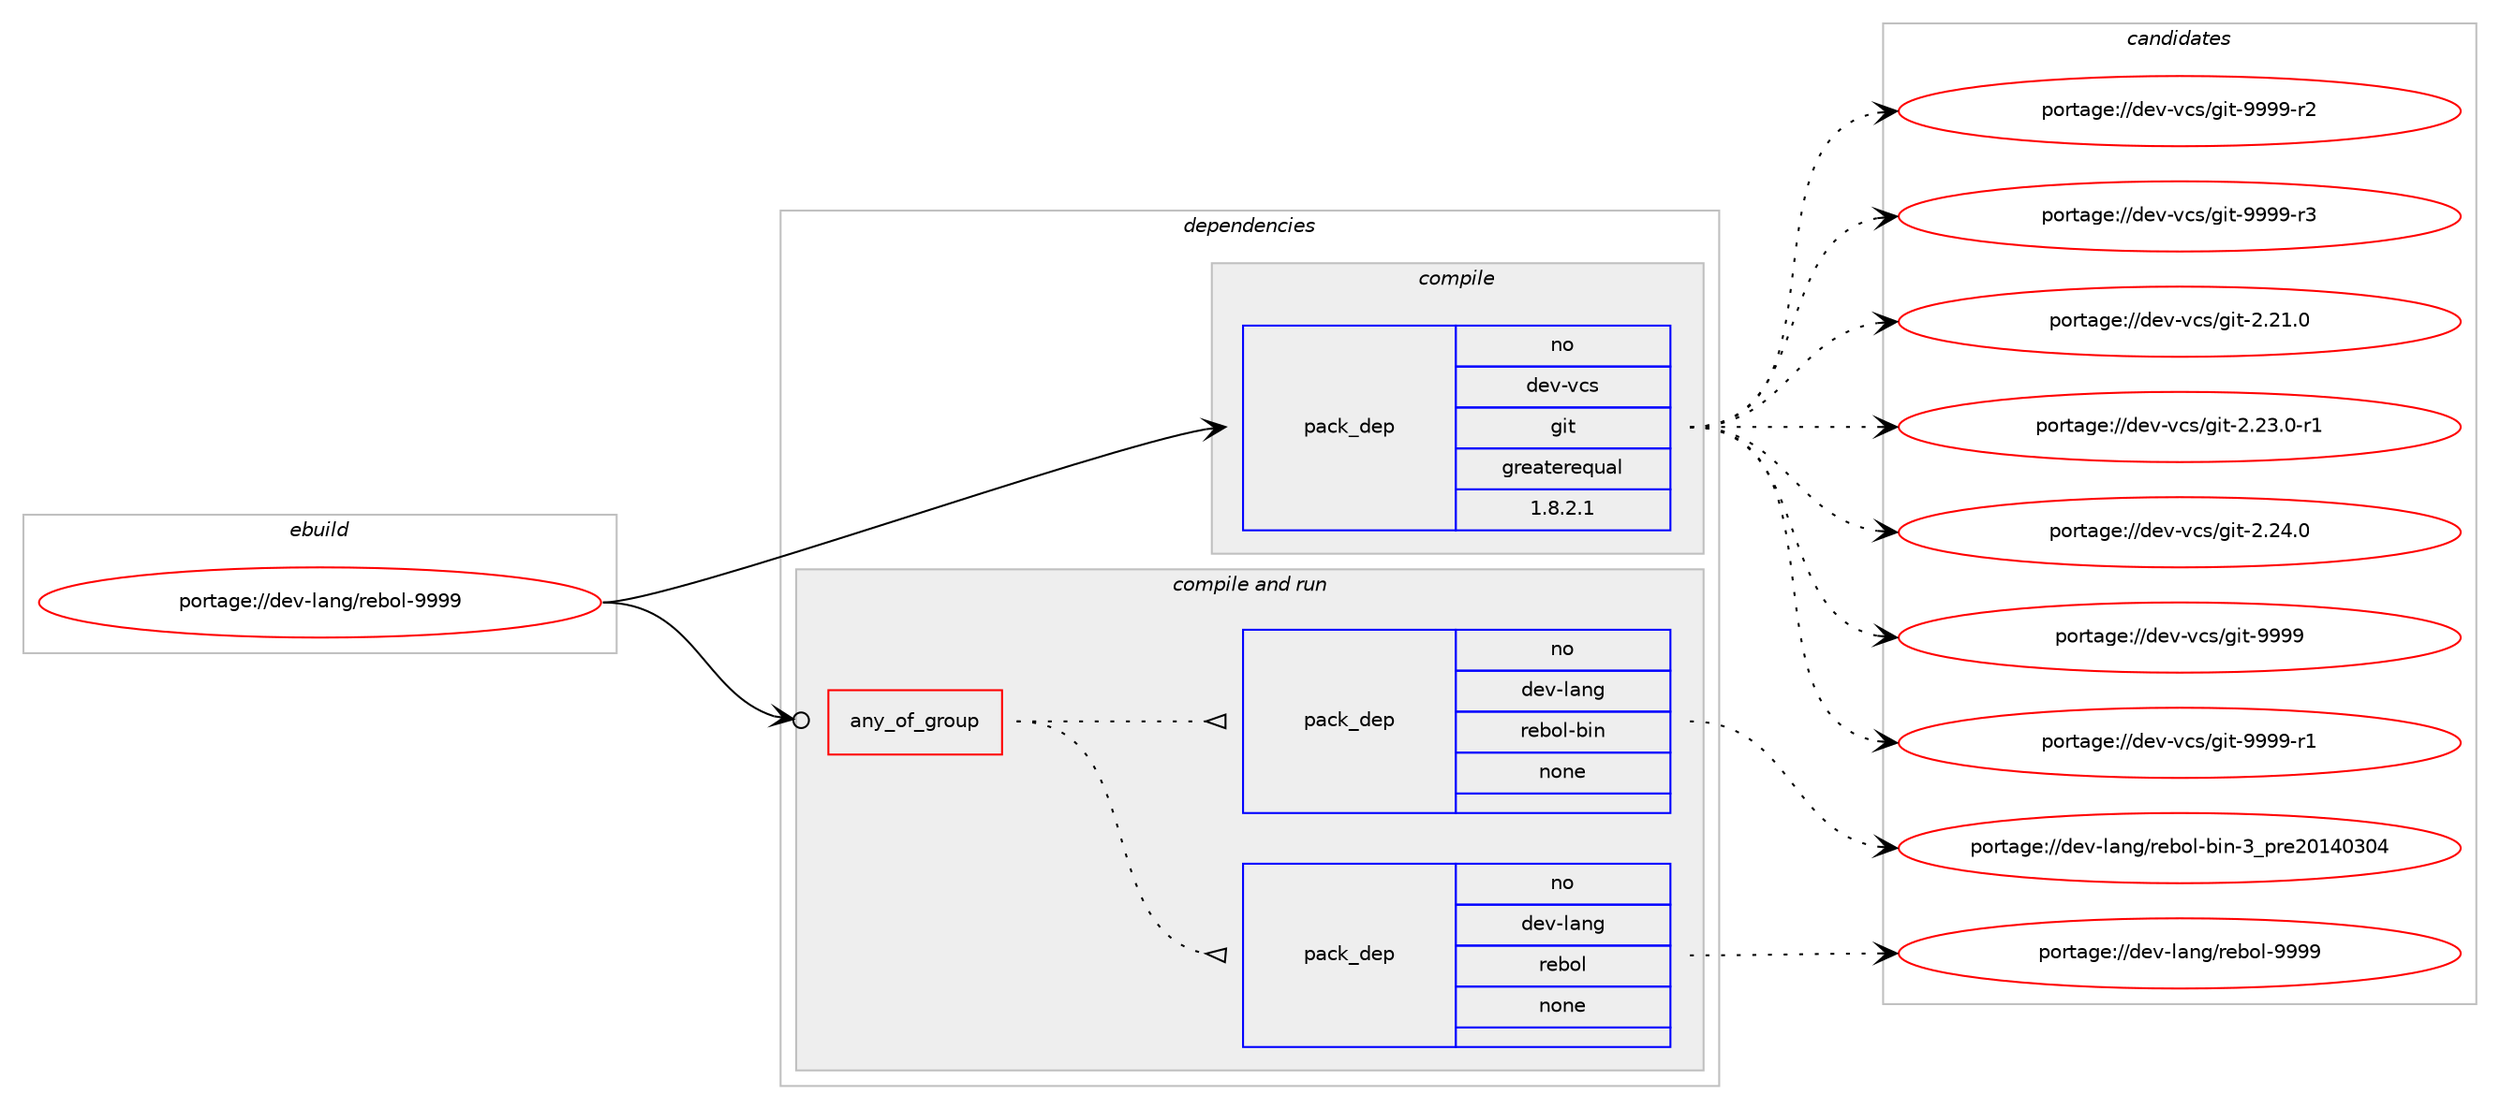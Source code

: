digraph prolog {

# *************
# Graph options
# *************

newrank=true;
concentrate=true;
compound=true;
graph [rankdir=LR,fontname=Helvetica,fontsize=10,ranksep=1.5];#, ranksep=2.5, nodesep=0.2];
edge  [arrowhead=vee];
node  [fontname=Helvetica,fontsize=10];

# **********
# The ebuild
# **********

subgraph cluster_leftcol {
color=gray;
rank=same;
label=<<i>ebuild</i>>;
id [label="portage://dev-lang/rebol-9999", color=red, width=4, href="../dev-lang/rebol-9999.svg"];
}

# ****************
# The dependencies
# ****************

subgraph cluster_midcol {
color=gray;
label=<<i>dependencies</i>>;
subgraph cluster_compile {
fillcolor="#eeeeee";
style=filled;
label=<<i>compile</i>>;
subgraph pack73382 {
dependency96263 [label=<<TABLE BORDER="0" CELLBORDER="1" CELLSPACING="0" CELLPADDING="4" WIDTH="220"><TR><TD ROWSPAN="6" CELLPADDING="30">pack_dep</TD></TR><TR><TD WIDTH="110">no</TD></TR><TR><TD>dev-vcs</TD></TR><TR><TD>git</TD></TR><TR><TD>greaterequal</TD></TR><TR><TD>1.8.2.1</TD></TR></TABLE>>, shape=none, color=blue];
}
id:e -> dependency96263:w [weight=20,style="solid",arrowhead="vee"];
}
subgraph cluster_compileandrun {
fillcolor="#eeeeee";
style=filled;
label=<<i>compile and run</i>>;
subgraph any2770 {
dependency96264 [label=<<TABLE BORDER="0" CELLBORDER="1" CELLSPACING="0" CELLPADDING="4"><TR><TD CELLPADDING="10">any_of_group</TD></TR></TABLE>>, shape=none, color=red];subgraph pack73383 {
dependency96265 [label=<<TABLE BORDER="0" CELLBORDER="1" CELLSPACING="0" CELLPADDING="4" WIDTH="220"><TR><TD ROWSPAN="6" CELLPADDING="30">pack_dep</TD></TR><TR><TD WIDTH="110">no</TD></TR><TR><TD>dev-lang</TD></TR><TR><TD>rebol</TD></TR><TR><TD>none</TD></TR><TR><TD></TD></TR></TABLE>>, shape=none, color=blue];
}
dependency96264:e -> dependency96265:w [weight=20,style="dotted",arrowhead="oinv"];
subgraph pack73384 {
dependency96266 [label=<<TABLE BORDER="0" CELLBORDER="1" CELLSPACING="0" CELLPADDING="4" WIDTH="220"><TR><TD ROWSPAN="6" CELLPADDING="30">pack_dep</TD></TR><TR><TD WIDTH="110">no</TD></TR><TR><TD>dev-lang</TD></TR><TR><TD>rebol-bin</TD></TR><TR><TD>none</TD></TR><TR><TD></TD></TR></TABLE>>, shape=none, color=blue];
}
dependency96264:e -> dependency96266:w [weight=20,style="dotted",arrowhead="oinv"];
}
id:e -> dependency96264:w [weight=20,style="solid",arrowhead="odotvee"];
}
subgraph cluster_run {
fillcolor="#eeeeee";
style=filled;
label=<<i>run</i>>;
}
}

# **************
# The candidates
# **************

subgraph cluster_choices {
rank=same;
color=gray;
label=<<i>candidates</i>>;

subgraph choice73382 {
color=black;
nodesep=1;
choiceportage10010111845118991154710310511645504650494648 [label="portage://dev-vcs/git-2.21.0", color=red, width=4,href="../dev-vcs/git-2.21.0.svg"];
choiceportage100101118451189911547103105116455046505146484511449 [label="portage://dev-vcs/git-2.23.0-r1", color=red, width=4,href="../dev-vcs/git-2.23.0-r1.svg"];
choiceportage10010111845118991154710310511645504650524648 [label="portage://dev-vcs/git-2.24.0", color=red, width=4,href="../dev-vcs/git-2.24.0.svg"];
choiceportage1001011184511899115471031051164557575757 [label="portage://dev-vcs/git-9999", color=red, width=4,href="../dev-vcs/git-9999.svg"];
choiceportage10010111845118991154710310511645575757574511449 [label="portage://dev-vcs/git-9999-r1", color=red, width=4,href="../dev-vcs/git-9999-r1.svg"];
choiceportage10010111845118991154710310511645575757574511450 [label="portage://dev-vcs/git-9999-r2", color=red, width=4,href="../dev-vcs/git-9999-r2.svg"];
choiceportage10010111845118991154710310511645575757574511451 [label="portage://dev-vcs/git-9999-r3", color=red, width=4,href="../dev-vcs/git-9999-r3.svg"];
dependency96263:e -> choiceportage10010111845118991154710310511645504650494648:w [style=dotted,weight="100"];
dependency96263:e -> choiceportage100101118451189911547103105116455046505146484511449:w [style=dotted,weight="100"];
dependency96263:e -> choiceportage10010111845118991154710310511645504650524648:w [style=dotted,weight="100"];
dependency96263:e -> choiceportage1001011184511899115471031051164557575757:w [style=dotted,weight="100"];
dependency96263:e -> choiceportage10010111845118991154710310511645575757574511449:w [style=dotted,weight="100"];
dependency96263:e -> choiceportage10010111845118991154710310511645575757574511450:w [style=dotted,weight="100"];
dependency96263:e -> choiceportage10010111845118991154710310511645575757574511451:w [style=dotted,weight="100"];
}
subgraph choice73383 {
color=black;
nodesep=1;
choiceportage100101118451089711010347114101981111084557575757 [label="portage://dev-lang/rebol-9999", color=red, width=4,href="../dev-lang/rebol-9999.svg"];
dependency96265:e -> choiceportage100101118451089711010347114101981111084557575757:w [style=dotted,weight="100"];
}
subgraph choice73384 {
color=black;
nodesep=1;
choiceportage1001011184510897110103471141019811110845981051104551951121141015048495248514852 [label="portage://dev-lang/rebol-bin-3_pre20140304", color=red, width=4,href="../dev-lang/rebol-bin-3_pre20140304.svg"];
dependency96266:e -> choiceportage1001011184510897110103471141019811110845981051104551951121141015048495248514852:w [style=dotted,weight="100"];
}
}

}
